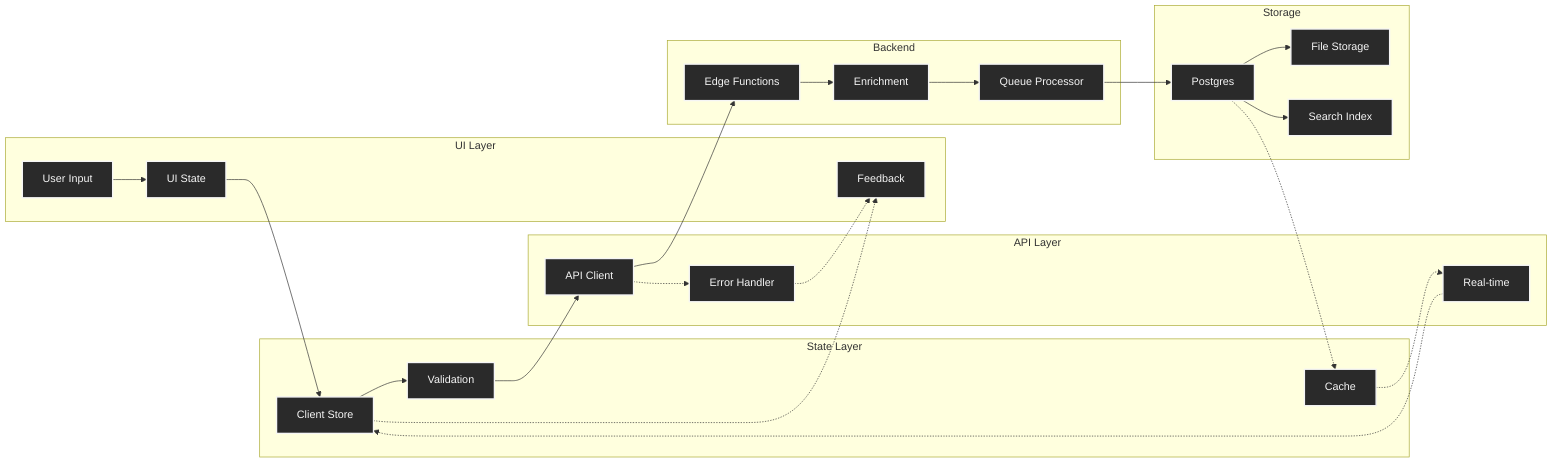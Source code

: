 %%{init: { 'config': 'docs/mmd-shared/config/mermaid.config.json' } }%%
%% accTitle: Application Data Flow %%
%% accDescr: End-to-end data flow from UI through backend to storage %%
%% compliance: ZeroFakeData %%
%% domain: app-source %%
%% reciprocal: [../../../../mmd-shared/config/index.md] %%
%% type: flowchart %%
%% title: Application Data Flow %%
%% index: ../../../../mmd-shared/config/index.md %%

flowchart LR
  subgraph ui["UI Layer"]
    UserInput["User Input"]
    UIState["UI State"]
    UserFeedback["Feedback"]
  end

  subgraph state["State Layer"]
    ClientState["Client Store"]
    Cache["Cache"]
    Validation["Validation"]
  end

  subgraph api["API Layer"]
    APIClient["API Client"]
    RealTime["Real-time"]
    ErrorHandler["Error Handler"]
  end

  subgraph backend["Backend"]
    EdgeFunction["Edge Functions"]
    Enrichment["Enrichment"]
    QueueProcessor["Queue Processor"]
  end

  subgraph storage["Storage"]
    Database["Postgres"]
    FileStorage["File Storage"]
    SearchIndex["Search Index"]
  end

  UserInput --> UIState --> ClientState --> Validation --> APIClient
  APIClient --> EdgeFunction --> Enrichment --> QueueProcessor --> Database
  Database --> FileStorage
  Database --> SearchIndex
  Database -.-> Cache -.-> RealTime -.-> ClientState -.-> UserFeedback
  APIClient -.-> ErrorHandler -.-> UserFeedback

  classDef layer fill:#2a2a2a,stroke:#f5f5f5,color:#f5f5f5,stroke-width:2px
  class UserInput,UIState,UserFeedback,ClientState,Cache,Validation layer
  class APIClient,RealTime,ErrorHandler,EdgeFunction,Enrichment,QueueProcessor layer
  class Database,FileStorage,SearchIndex layer